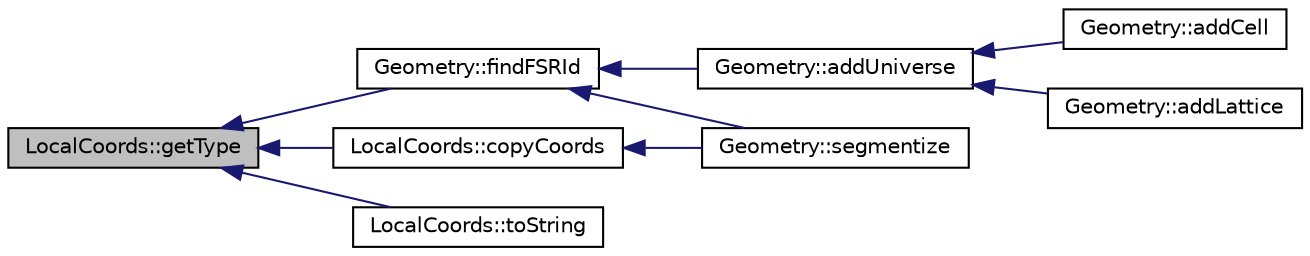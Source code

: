 digraph "LocalCoords::getType"
{
  edge [fontname="Helvetica",fontsize="10",labelfontname="Helvetica",labelfontsize="10"];
  node [fontname="Helvetica",fontsize="10",shape=record];
  rankdir="LR";
  Node1 [label="LocalCoords::getType",height=0.2,width=0.4,color="black", fillcolor="grey75", style="filled" fontcolor="black"];
  Node1 -> Node2 [dir="back",color="midnightblue",fontsize="10",style="solid",fontname="Helvetica"];
  Node2 [label="Geometry::findFSRId",height=0.2,width=0.4,color="black", fillcolor="white", style="filled",URL="$classGeometry.html#ac6025e6ed8673a109e406733e3c2ca05",tooltip="Find and return the ID of the flat source region that a given LocalCoords object resides within..."];
  Node2 -> Node3 [dir="back",color="midnightblue",fontsize="10",style="solid",fontname="Helvetica"];
  Node3 [label="Geometry::addUniverse",height=0.2,width=0.4,color="black", fillcolor="white", style="filled",URL="$classGeometry.html#a5c928795dfb3da715a7dacc7961414e9",tooltip="Add a Universe to the Geometry."];
  Node3 -> Node4 [dir="back",color="midnightblue",fontsize="10",style="solid",fontname="Helvetica"];
  Node4 [label="Geometry::addCell",height=0.2,width=0.4,color="black", fillcolor="white", style="filled",URL="$classGeometry.html#ac682e21a0664f12390bb956147030bdf",tooltip="Add a Cell to the Geometry."];
  Node3 -> Node5 [dir="back",color="midnightblue",fontsize="10",style="solid",fontname="Helvetica"];
  Node5 [label="Geometry::addLattice",height=0.2,width=0.4,color="black", fillcolor="white", style="filled",URL="$classGeometry.html#aefea16b34ccd4f2b266665c7ac9d8b83",tooltip="Add a Lattice to the Geometry."];
  Node2 -> Node6 [dir="back",color="midnightblue",fontsize="10",style="solid",fontname="Helvetica"];
  Node6 [label="Geometry::segmentize",height=0.2,width=0.4,color="black", fillcolor="white", style="filled",URL="$classGeometry.html#a21a092d997179d6bea6c66f592faa6de",tooltip="This method performs ray tracing to create Track segments within each flat source region in the Geome..."];
  Node1 -> Node7 [dir="back",color="midnightblue",fontsize="10",style="solid",fontname="Helvetica"];
  Node7 [label="LocalCoords::copyCoords",height=0.2,width=0.4,color="black", fillcolor="white", style="filled",URL="$classLocalCoords.html#a5a5ed42ca7ccf274f548134f9d56d9f8",tooltip="Copies a LocalCoords&#39; values to this one. details Given a pointer to a LocalCoords, it first prunes it and then creates a copy of the linked list of LocalCoords in the linked list below this one to give to the input LocalCoords."];
  Node7 -> Node6 [dir="back",color="midnightblue",fontsize="10",style="solid",fontname="Helvetica"];
  Node1 -> Node8 [dir="back",color="midnightblue",fontsize="10",style="solid",fontname="Helvetica"];
  Node8 [label="LocalCoords::toString",height=0.2,width=0.4,color="black", fillcolor="white", style="filled",URL="$classLocalCoords.html#a82104907b1705c31fbc12e61deb77cf5",tooltip="Converts this LocalCoords&#39;s attributes to a character array representation."];
}

